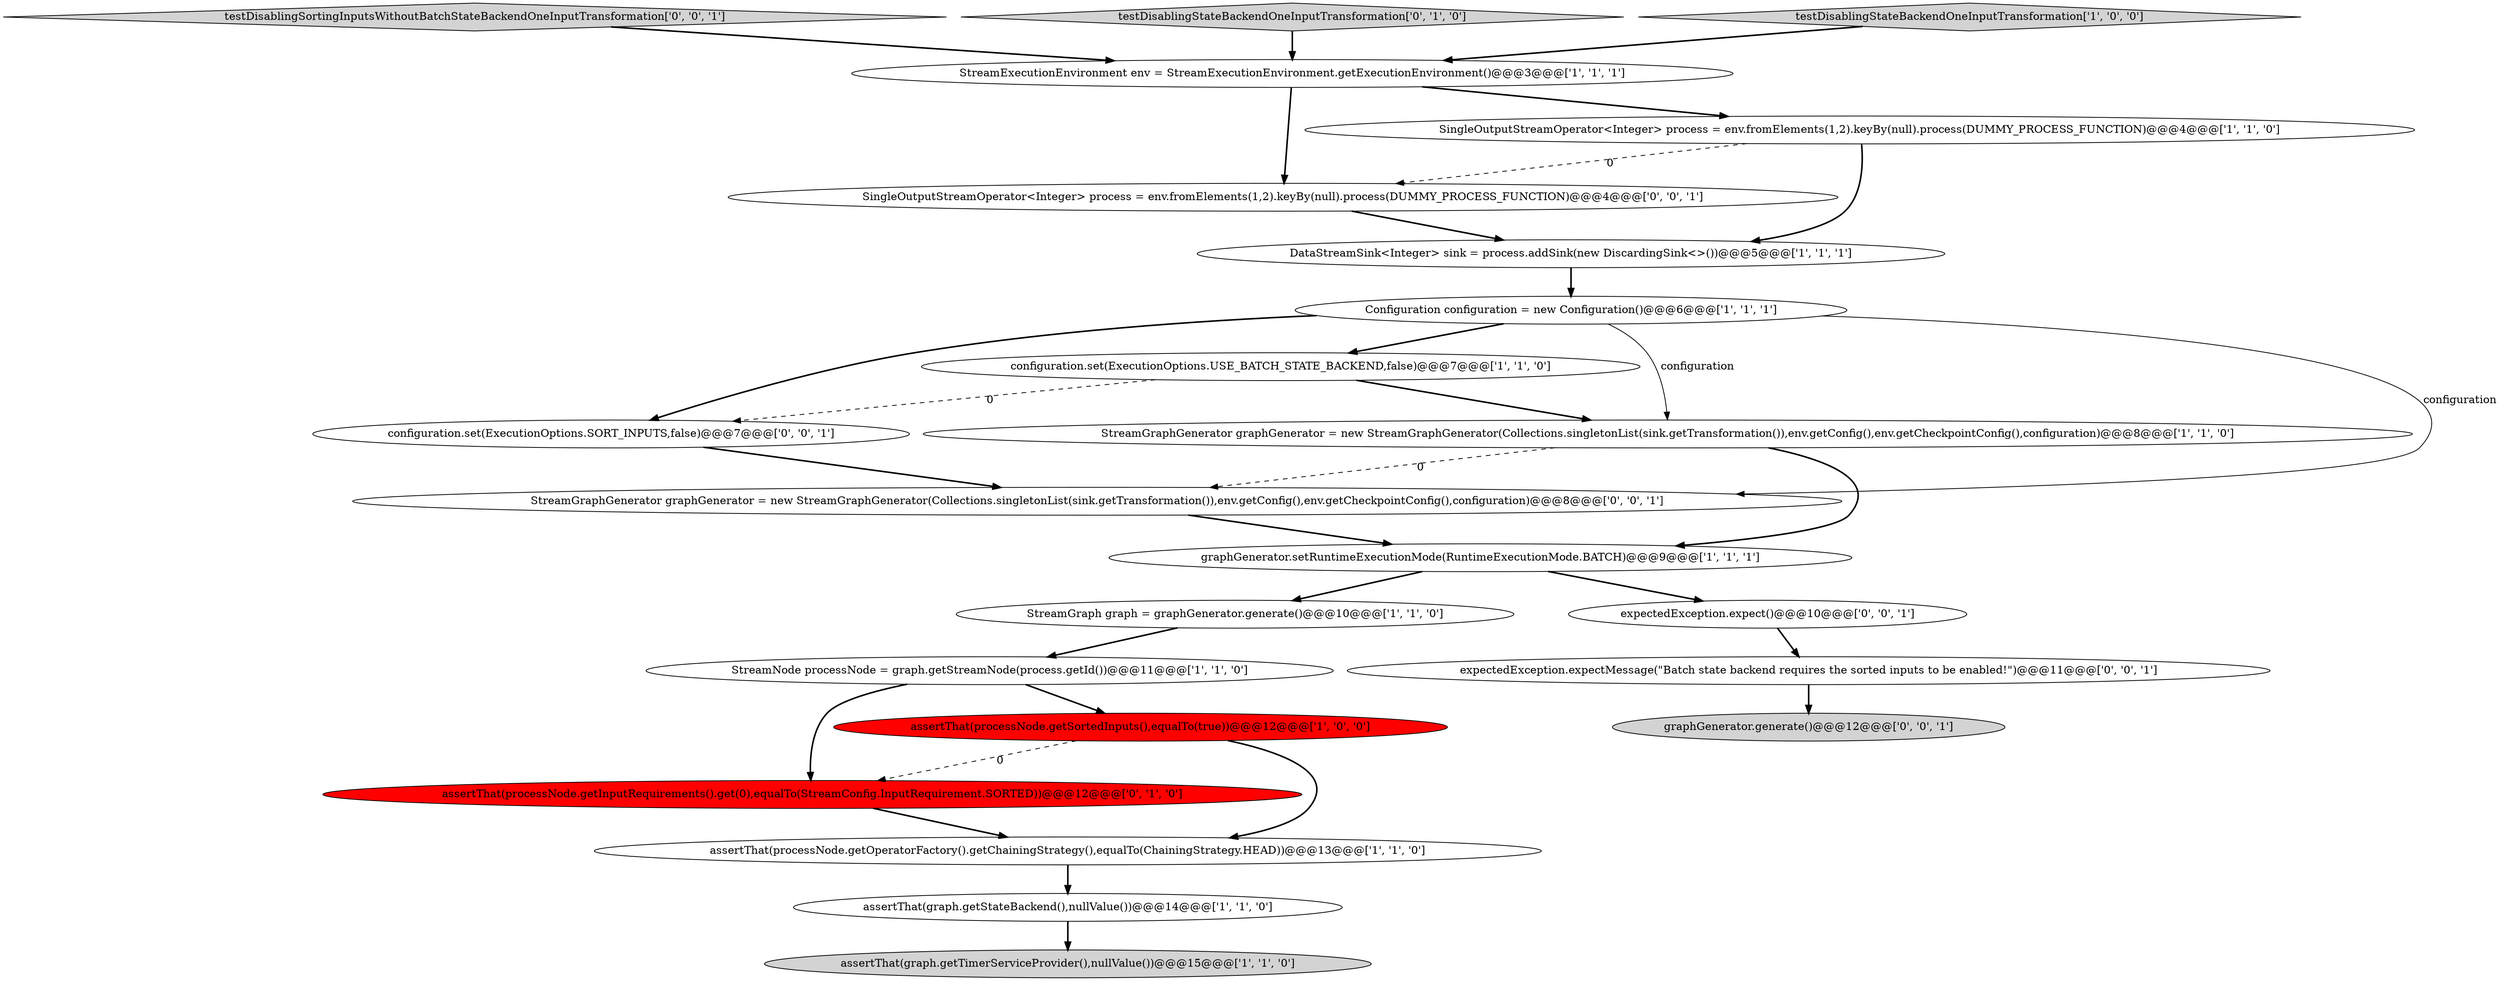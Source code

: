 digraph {
3 [style = filled, label = "configuration.set(ExecutionOptions.USE_BATCH_STATE_BACKEND,false)@@@7@@@['1', '1', '0']", fillcolor = white, shape = ellipse image = "AAA0AAABBB1BBB"];
22 [style = filled, label = "testDisablingSortingInputsWithoutBatchStateBackendOneInputTransformation['0', '0', '1']", fillcolor = lightgray, shape = diamond image = "AAA0AAABBB3BBB"];
0 [style = filled, label = "assertThat(graph.getStateBackend(),nullValue())@@@14@@@['1', '1', '0']", fillcolor = white, shape = ellipse image = "AAA0AAABBB1BBB"];
14 [style = filled, label = "assertThat(processNode.getInputRequirements().get(0),equalTo(StreamConfig.InputRequirement.SORTED))@@@12@@@['0', '1', '0']", fillcolor = red, shape = ellipse image = "AAA1AAABBB2BBB"];
16 [style = filled, label = "graphGenerator.generate()@@@12@@@['0', '0', '1']", fillcolor = lightgray, shape = ellipse image = "AAA0AAABBB3BBB"];
17 [style = filled, label = "StreamGraphGenerator graphGenerator = new StreamGraphGenerator(Collections.singletonList(sink.getTransformation()),env.getConfig(),env.getCheckpointConfig(),configuration)@@@8@@@['0', '0', '1']", fillcolor = white, shape = ellipse image = "AAA0AAABBB3BBB"];
21 [style = filled, label = "configuration.set(ExecutionOptions.SORT_INPUTS,false)@@@7@@@['0', '0', '1']", fillcolor = white, shape = ellipse image = "AAA0AAABBB3BBB"];
19 [style = filled, label = "expectedException.expectMessage(\"Batch state backend requires the sorted inputs to be enabled!\")@@@11@@@['0', '0', '1']", fillcolor = white, shape = ellipse image = "AAA0AAABBB3BBB"];
15 [style = filled, label = "testDisablingStateBackendOneInputTransformation['0', '1', '0']", fillcolor = lightgray, shape = diamond image = "AAA0AAABBB2BBB"];
7 [style = filled, label = "Configuration configuration = new Configuration()@@@6@@@['1', '1', '1']", fillcolor = white, shape = ellipse image = "AAA0AAABBB1BBB"];
18 [style = filled, label = "SingleOutputStreamOperator<Integer> process = env.fromElements(1,2).keyBy(null).process(DUMMY_PROCESS_FUNCTION)@@@4@@@['0', '0', '1']", fillcolor = white, shape = ellipse image = "AAA0AAABBB3BBB"];
2 [style = filled, label = "assertThat(processNode.getOperatorFactory().getChainingStrategy(),equalTo(ChainingStrategy.HEAD))@@@13@@@['1', '1', '0']", fillcolor = white, shape = ellipse image = "AAA0AAABBB1BBB"];
1 [style = filled, label = "graphGenerator.setRuntimeExecutionMode(RuntimeExecutionMode.BATCH)@@@9@@@['1', '1', '1']", fillcolor = white, shape = ellipse image = "AAA0AAABBB1BBB"];
11 [style = filled, label = "assertThat(graph.getTimerServiceProvider(),nullValue())@@@15@@@['1', '1', '0']", fillcolor = lightgray, shape = ellipse image = "AAA0AAABBB1BBB"];
10 [style = filled, label = "DataStreamSink<Integer> sink = process.addSink(new DiscardingSink<>())@@@5@@@['1', '1', '1']", fillcolor = white, shape = ellipse image = "AAA0AAABBB1BBB"];
4 [style = filled, label = "StreamExecutionEnvironment env = StreamExecutionEnvironment.getExecutionEnvironment()@@@3@@@['1', '1', '1']", fillcolor = white, shape = ellipse image = "AAA0AAABBB1BBB"];
5 [style = filled, label = "StreamGraph graph = graphGenerator.generate()@@@10@@@['1', '1', '0']", fillcolor = white, shape = ellipse image = "AAA0AAABBB1BBB"];
8 [style = filled, label = "assertThat(processNode.getSortedInputs(),equalTo(true))@@@12@@@['1', '0', '0']", fillcolor = red, shape = ellipse image = "AAA1AAABBB1BBB"];
13 [style = filled, label = "StreamNode processNode = graph.getStreamNode(process.getId())@@@11@@@['1', '1', '0']", fillcolor = white, shape = ellipse image = "AAA0AAABBB1BBB"];
20 [style = filled, label = "expectedException.expect()@@@10@@@['0', '0', '1']", fillcolor = white, shape = ellipse image = "AAA0AAABBB3BBB"];
12 [style = filled, label = "testDisablingStateBackendOneInputTransformation['1', '0', '0']", fillcolor = lightgray, shape = diamond image = "AAA0AAABBB1BBB"];
6 [style = filled, label = "StreamGraphGenerator graphGenerator = new StreamGraphGenerator(Collections.singletonList(sink.getTransformation()),env.getConfig(),env.getCheckpointConfig(),configuration)@@@8@@@['1', '1', '0']", fillcolor = white, shape = ellipse image = "AAA0AAABBB1BBB"];
9 [style = filled, label = "SingleOutputStreamOperator<Integer> process = env.fromElements(1,2).keyBy(null).process(DUMMY_PROCESS_FUNCTION)@@@4@@@['1', '1', '0']", fillcolor = white, shape = ellipse image = "AAA0AAABBB1BBB"];
1->5 [style = bold, label=""];
4->9 [style = bold, label=""];
7->17 [style = solid, label="configuration"];
17->1 [style = bold, label=""];
3->21 [style = dashed, label="0"];
9->18 [style = dashed, label="0"];
1->20 [style = bold, label=""];
0->11 [style = bold, label=""];
3->6 [style = bold, label=""];
4->18 [style = bold, label=""];
6->17 [style = dashed, label="0"];
9->10 [style = bold, label=""];
8->14 [style = dashed, label="0"];
10->7 [style = bold, label=""];
7->3 [style = bold, label=""];
19->16 [style = bold, label=""];
22->4 [style = bold, label=""];
6->1 [style = bold, label=""];
2->0 [style = bold, label=""];
18->10 [style = bold, label=""];
8->2 [style = bold, label=""];
12->4 [style = bold, label=""];
5->13 [style = bold, label=""];
15->4 [style = bold, label=""];
7->21 [style = bold, label=""];
14->2 [style = bold, label=""];
7->6 [style = solid, label="configuration"];
13->8 [style = bold, label=""];
20->19 [style = bold, label=""];
13->14 [style = bold, label=""];
21->17 [style = bold, label=""];
}
